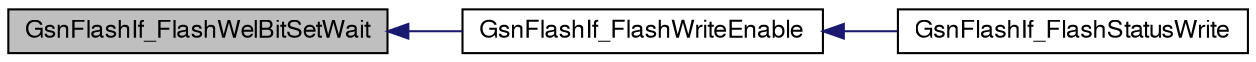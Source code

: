 digraph G
{
  edge [fontname="FreeSans",fontsize="12",labelfontname="FreeSans",labelfontsize="12"];
  node [fontname="FreeSans",fontsize="12",shape=record];
  rankdir=LR;
  Node1 [label="GsnFlashIf_FlashWelBitSetWait",height=0.2,width=0.4,color="black", fillcolor="grey75", style="filled" fontcolor="black"];
  Node1 -> Node2 [dir=back,color="midnightblue",fontsize="12",style="solid",fontname="FreeSans"];
  Node2 [label="GsnFlashIf_FlashWriteEnable",height=0.2,width=0.4,color="black", fillcolor="white", style="filled",URL="$a00669.html#ga73f637bd9c4acf82825974b750102043",tooltip="FlashIf Flash Write Enable."];
  Node2 -> Node3 [dir=back,color="midnightblue",fontsize="12",style="solid",fontname="FreeSans"];
  Node3 [label="GsnFlashIf_FlashStatusWrite",height=0.2,width=0.4,color="black", fillcolor="white", style="filled",URL="$a00669.html#ga3a7eea5fe3bb3b96a573037b355c0c0e",tooltip="FlashIf Flash status Write."];
}

